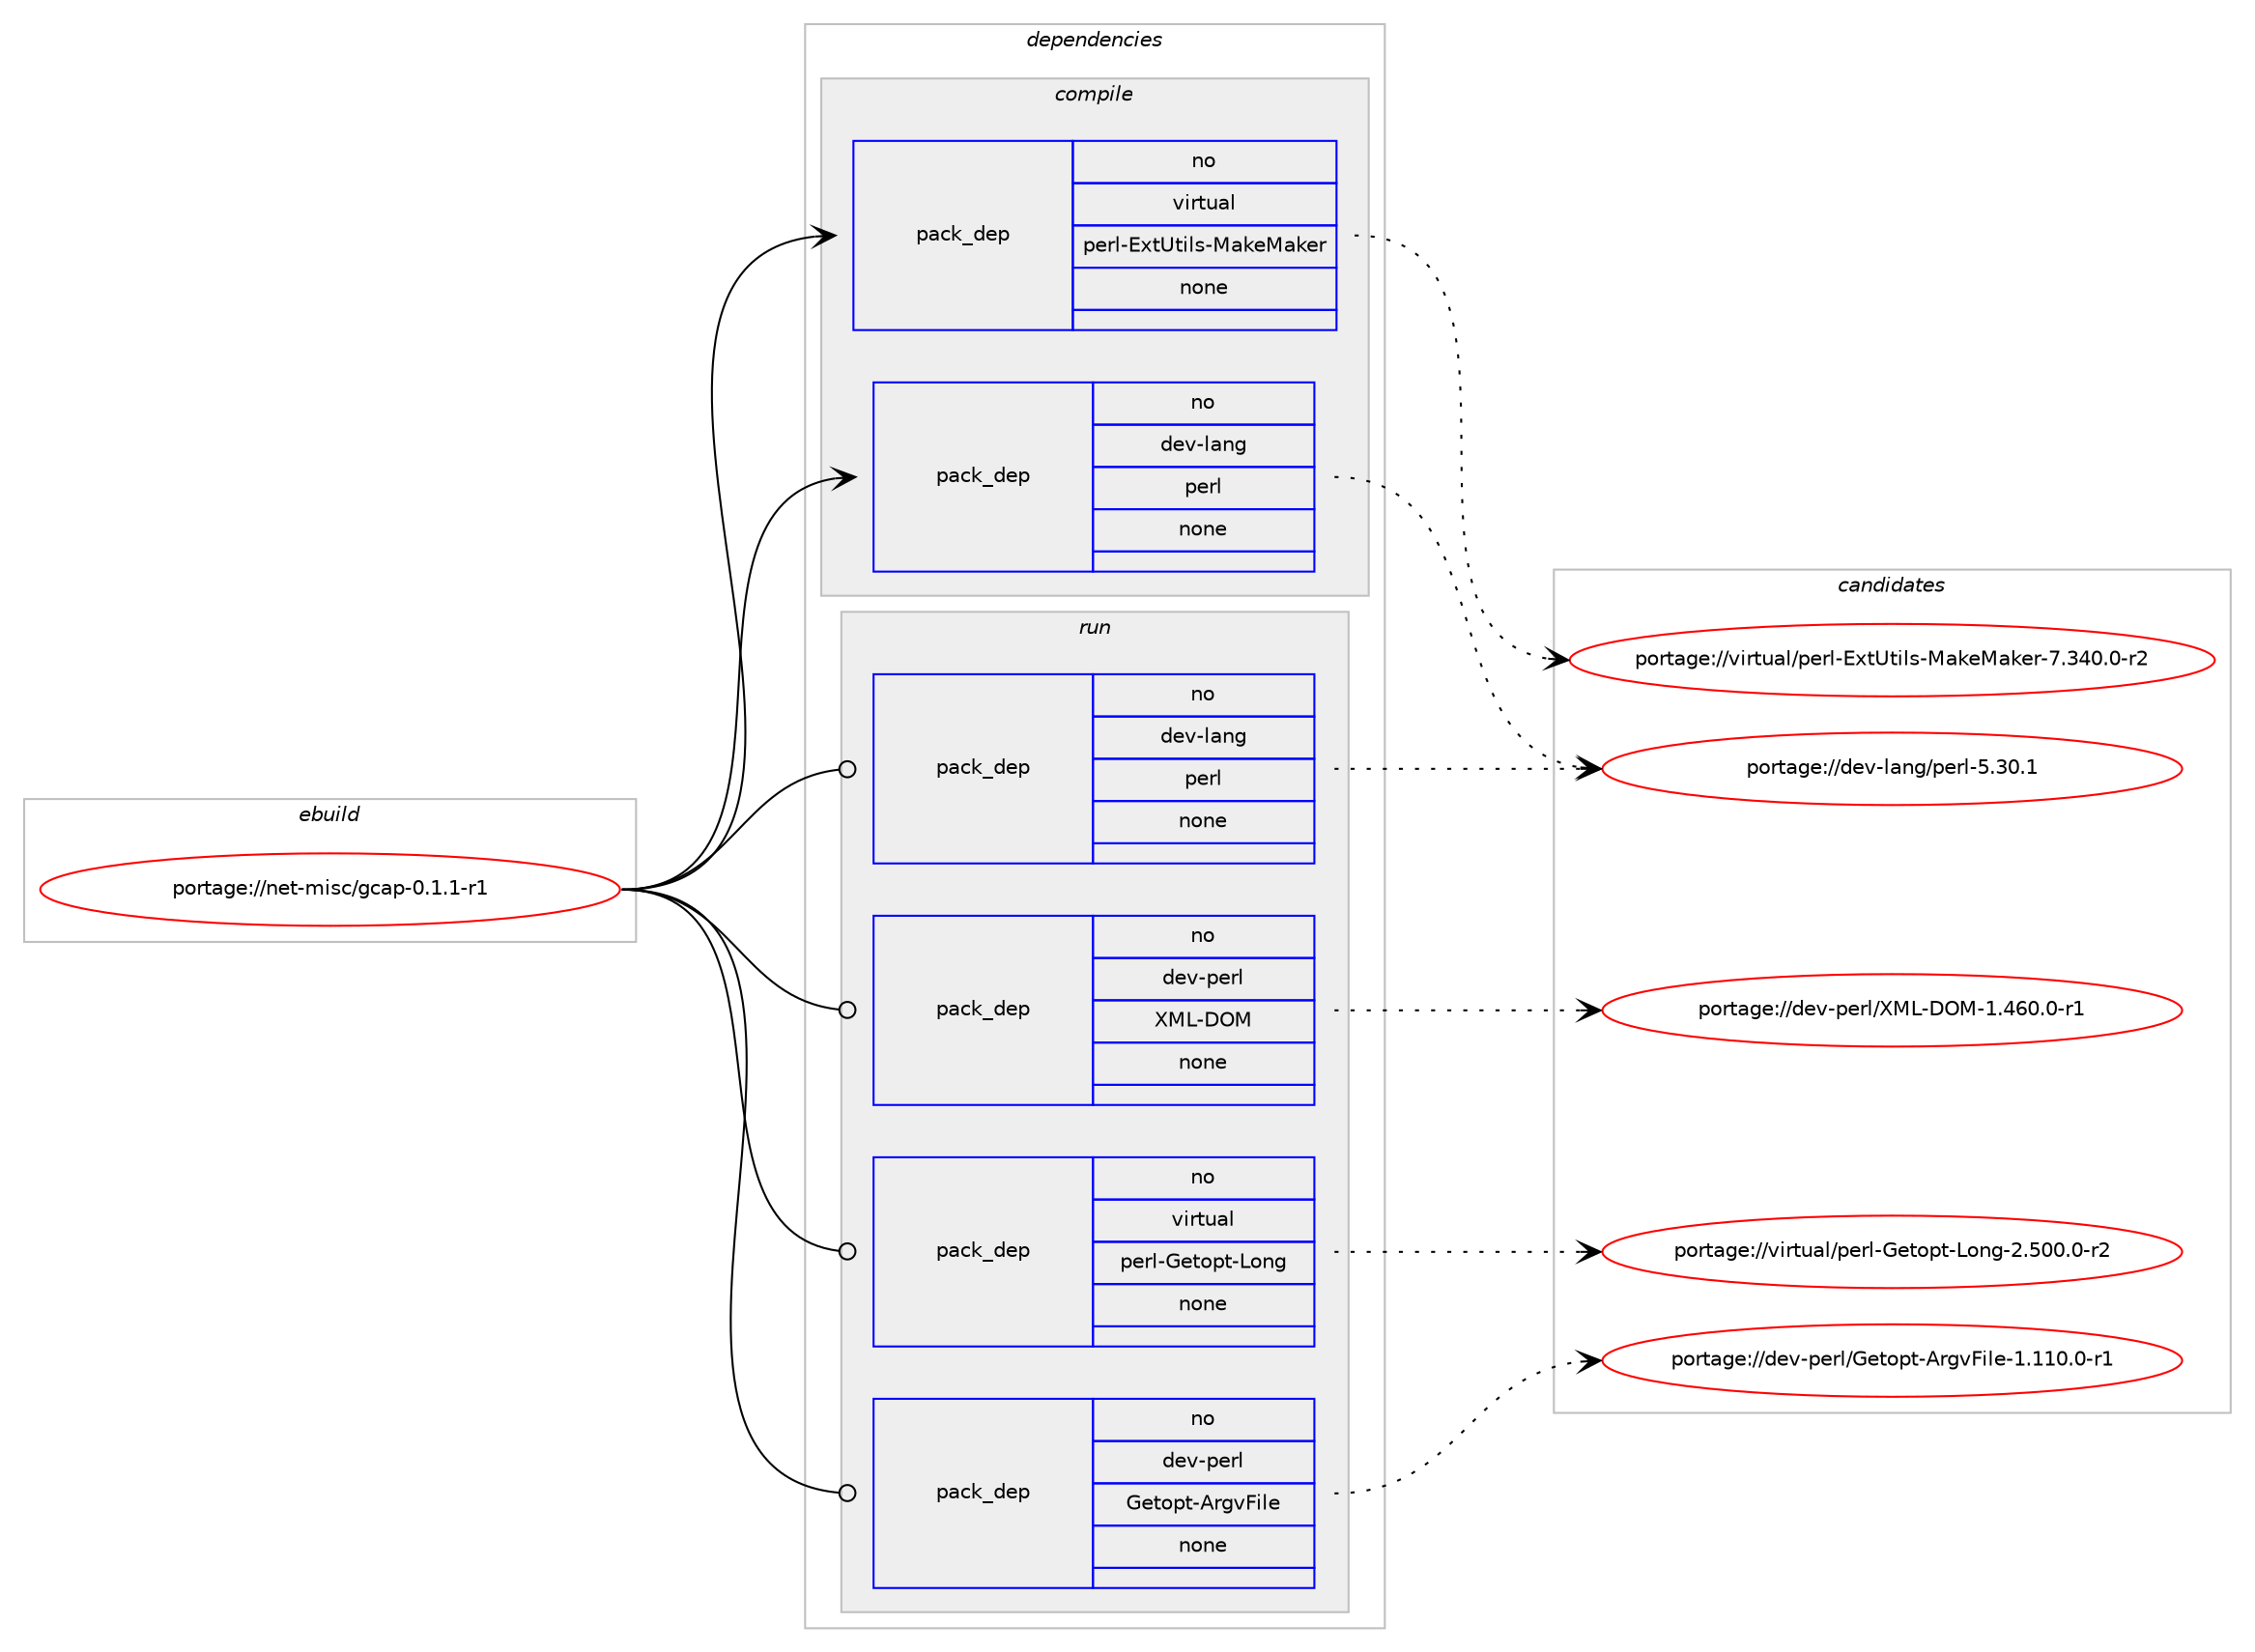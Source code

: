 digraph prolog {

# *************
# Graph options
# *************

newrank=true;
concentrate=true;
compound=true;
graph [rankdir=LR,fontname=Helvetica,fontsize=10,ranksep=1.5];#, ranksep=2.5, nodesep=0.2];
edge  [arrowhead=vee];
node  [fontname=Helvetica,fontsize=10];

# **********
# The ebuild
# **********

subgraph cluster_leftcol {
color=gray;
rank=same;
label=<<i>ebuild</i>>;
id [label="portage://net-misc/gcap-0.1.1-r1", color=red, width=4, href="../net-misc/gcap-0.1.1-r1.svg"];
}

# ****************
# The dependencies
# ****************

subgraph cluster_midcol {
color=gray;
label=<<i>dependencies</i>>;
subgraph cluster_compile {
fillcolor="#eeeeee";
style=filled;
label=<<i>compile</i>>;
subgraph pack42859 {
dependency54282 [label=<<TABLE BORDER="0" CELLBORDER="1" CELLSPACING="0" CELLPADDING="4" WIDTH="220"><TR><TD ROWSPAN="6" CELLPADDING="30">pack_dep</TD></TR><TR><TD WIDTH="110">no</TD></TR><TR><TD>dev-lang</TD></TR><TR><TD>perl</TD></TR><TR><TD>none</TD></TR><TR><TD></TD></TR></TABLE>>, shape=none, color=blue];
}
id:e -> dependency54282:w [weight=20,style="solid",arrowhead="vee"];
subgraph pack42860 {
dependency54283 [label=<<TABLE BORDER="0" CELLBORDER="1" CELLSPACING="0" CELLPADDING="4" WIDTH="220"><TR><TD ROWSPAN="6" CELLPADDING="30">pack_dep</TD></TR><TR><TD WIDTH="110">no</TD></TR><TR><TD>virtual</TD></TR><TR><TD>perl-ExtUtils-MakeMaker</TD></TR><TR><TD>none</TD></TR><TR><TD></TD></TR></TABLE>>, shape=none, color=blue];
}
id:e -> dependency54283:w [weight=20,style="solid",arrowhead="vee"];
}
subgraph cluster_compileandrun {
fillcolor="#eeeeee";
style=filled;
label=<<i>compile and run</i>>;
}
subgraph cluster_run {
fillcolor="#eeeeee";
style=filled;
label=<<i>run</i>>;
subgraph pack42861 {
dependency54284 [label=<<TABLE BORDER="0" CELLBORDER="1" CELLSPACING="0" CELLPADDING="4" WIDTH="220"><TR><TD ROWSPAN="6" CELLPADDING="30">pack_dep</TD></TR><TR><TD WIDTH="110">no</TD></TR><TR><TD>dev-lang</TD></TR><TR><TD>perl</TD></TR><TR><TD>none</TD></TR><TR><TD></TD></TR></TABLE>>, shape=none, color=blue];
}
id:e -> dependency54284:w [weight=20,style="solid",arrowhead="odot"];
subgraph pack42862 {
dependency54285 [label=<<TABLE BORDER="0" CELLBORDER="1" CELLSPACING="0" CELLPADDING="4" WIDTH="220"><TR><TD ROWSPAN="6" CELLPADDING="30">pack_dep</TD></TR><TR><TD WIDTH="110">no</TD></TR><TR><TD>dev-perl</TD></TR><TR><TD>Getopt-ArgvFile</TD></TR><TR><TD>none</TD></TR><TR><TD></TD></TR></TABLE>>, shape=none, color=blue];
}
id:e -> dependency54285:w [weight=20,style="solid",arrowhead="odot"];
subgraph pack42863 {
dependency54286 [label=<<TABLE BORDER="0" CELLBORDER="1" CELLSPACING="0" CELLPADDING="4" WIDTH="220"><TR><TD ROWSPAN="6" CELLPADDING="30">pack_dep</TD></TR><TR><TD WIDTH="110">no</TD></TR><TR><TD>dev-perl</TD></TR><TR><TD>XML-DOM</TD></TR><TR><TD>none</TD></TR><TR><TD></TD></TR></TABLE>>, shape=none, color=blue];
}
id:e -> dependency54286:w [weight=20,style="solid",arrowhead="odot"];
subgraph pack42864 {
dependency54287 [label=<<TABLE BORDER="0" CELLBORDER="1" CELLSPACING="0" CELLPADDING="4" WIDTH="220"><TR><TD ROWSPAN="6" CELLPADDING="30">pack_dep</TD></TR><TR><TD WIDTH="110">no</TD></TR><TR><TD>virtual</TD></TR><TR><TD>perl-Getopt-Long</TD></TR><TR><TD>none</TD></TR><TR><TD></TD></TR></TABLE>>, shape=none, color=blue];
}
id:e -> dependency54287:w [weight=20,style="solid",arrowhead="odot"];
}
}

# **************
# The candidates
# **************

subgraph cluster_choices {
rank=same;
color=gray;
label=<<i>candidates</i>>;

subgraph choice42859 {
color=black;
nodesep=1;
choice10010111845108971101034711210111410845534651484649 [label="portage://dev-lang/perl-5.30.1", color=red, width=4,href="../dev-lang/perl-5.30.1.svg"];
dependency54282:e -> choice10010111845108971101034711210111410845534651484649:w [style=dotted,weight="100"];
}
subgraph choice42860 {
color=black;
nodesep=1;
choice1181051141161179710847112101114108456912011685116105108115457797107101779710710111445554651524846484511450 [label="portage://virtual/perl-ExtUtils-MakeMaker-7.340.0-r2", color=red, width=4,href="../virtual/perl-ExtUtils-MakeMaker-7.340.0-r2.svg"];
dependency54283:e -> choice1181051141161179710847112101114108456912011685116105108115457797107101779710710111445554651524846484511450:w [style=dotted,weight="100"];
}
subgraph choice42861 {
color=black;
nodesep=1;
choice10010111845108971101034711210111410845534651484649 [label="portage://dev-lang/perl-5.30.1", color=red, width=4,href="../dev-lang/perl-5.30.1.svg"];
dependency54284:e -> choice10010111845108971101034711210111410845534651484649:w [style=dotted,weight="100"];
}
subgraph choice42862 {
color=black;
nodesep=1;
choice10010111845112101114108477110111611111211645651141031187010510810145494649494846484511449 [label="portage://dev-perl/Getopt-ArgvFile-1.110.0-r1", color=red, width=4,href="../dev-perl/Getopt-ArgvFile-1.110.0-r1.svg"];
dependency54285:e -> choice10010111845112101114108477110111611111211645651141031187010510810145494649494846484511449:w [style=dotted,weight="100"];
}
subgraph choice42863 {
color=black;
nodesep=1;
choice10010111845112101114108478877764568797745494652544846484511449 [label="portage://dev-perl/XML-DOM-1.460.0-r1", color=red, width=4,href="../dev-perl/XML-DOM-1.460.0-r1.svg"];
dependency54286:e -> choice10010111845112101114108478877764568797745494652544846484511449:w [style=dotted,weight="100"];
}
subgraph choice42864 {
color=black;
nodesep=1;
choice11810511411611797108471121011141084571101116111112116457611111010345504653484846484511450 [label="portage://virtual/perl-Getopt-Long-2.500.0-r2", color=red, width=4,href="../virtual/perl-Getopt-Long-2.500.0-r2.svg"];
dependency54287:e -> choice11810511411611797108471121011141084571101116111112116457611111010345504653484846484511450:w [style=dotted,weight="100"];
}
}

}
